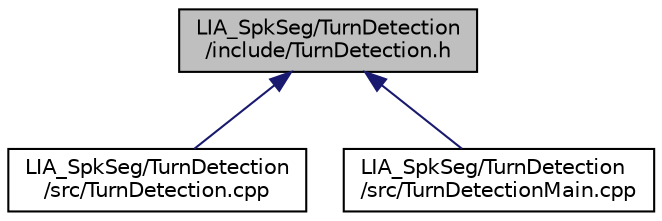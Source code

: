 digraph "LIA_SpkSeg/TurnDetection/include/TurnDetection.h"
{
  edge [fontname="Helvetica",fontsize="10",labelfontname="Helvetica",labelfontsize="10"];
  node [fontname="Helvetica",fontsize="10",shape=record];
  Node1 [label="LIA_SpkSeg/TurnDetection\l/include/TurnDetection.h",height=0.2,width=0.4,color="black", fillcolor="grey75", style="filled" fontcolor="black"];
  Node1 -> Node2 [dir="back",color="midnightblue",fontsize="10",style="solid",fontname="Helvetica"];
  Node2 [label="LIA_SpkSeg/TurnDetection\l/src/TurnDetection.cpp",height=0.2,width=0.4,color="black", fillcolor="white", style="filled",URL="$TurnDetection_8cpp.html",tooltip="Description of turn speaker detection behavior. "];
  Node1 -> Node3 [dir="back",color="midnightblue",fontsize="10",style="solid",fontname="Helvetica"];
  Node3 [label="LIA_SpkSeg/TurnDetection\l/src/TurnDetectionMain.cpp",height=0.2,width=0.4,color="black", fillcolor="white", style="filled",URL="$TurnDetectionMain_8cpp.html"];
}
